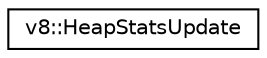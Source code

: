 digraph "Graphical Class Hierarchy"
{
  edge [fontname="Helvetica",fontsize="10",labelfontname="Helvetica",labelfontsize="10"];
  node [fontname="Helvetica",fontsize="10",shape=record];
  rankdir="LR";
  Node1 [label="v8::HeapStatsUpdate",height=0.2,width=0.4,color="black", fillcolor="white", style="filled",URL="$structv8_1_1HeapStatsUpdate.html"];
}
